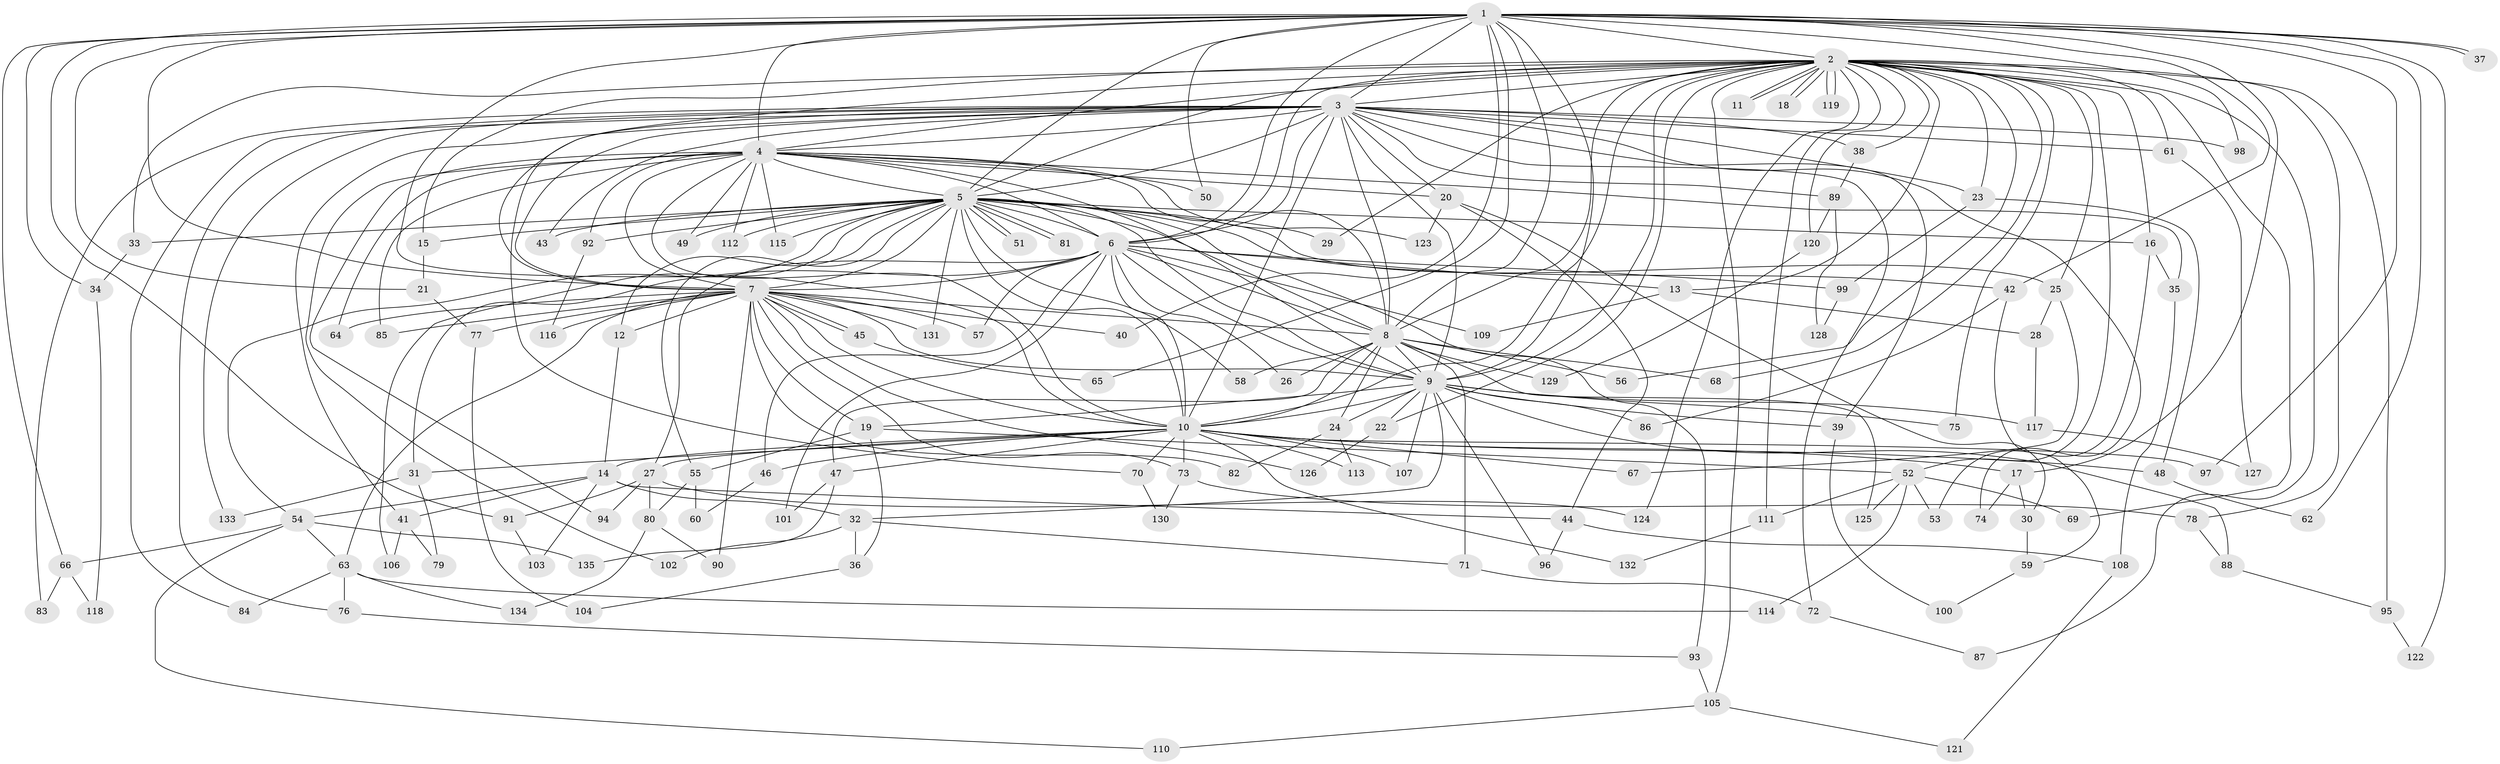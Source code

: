 // Generated by graph-tools (version 1.1) at 2025/34/03/09/25 02:34:55]
// undirected, 135 vertices, 295 edges
graph export_dot {
graph [start="1"]
  node [color=gray90,style=filled];
  1;
  2;
  3;
  4;
  5;
  6;
  7;
  8;
  9;
  10;
  11;
  12;
  13;
  14;
  15;
  16;
  17;
  18;
  19;
  20;
  21;
  22;
  23;
  24;
  25;
  26;
  27;
  28;
  29;
  30;
  31;
  32;
  33;
  34;
  35;
  36;
  37;
  38;
  39;
  40;
  41;
  42;
  43;
  44;
  45;
  46;
  47;
  48;
  49;
  50;
  51;
  52;
  53;
  54;
  55;
  56;
  57;
  58;
  59;
  60;
  61;
  62;
  63;
  64;
  65;
  66;
  67;
  68;
  69;
  70;
  71;
  72;
  73;
  74;
  75;
  76;
  77;
  78;
  79;
  80;
  81;
  82;
  83;
  84;
  85;
  86;
  87;
  88;
  89;
  90;
  91;
  92;
  93;
  94;
  95;
  96;
  97;
  98;
  99;
  100;
  101;
  102;
  103;
  104;
  105;
  106;
  107;
  108;
  109;
  110;
  111;
  112;
  113;
  114;
  115;
  116;
  117;
  118;
  119;
  120;
  121;
  122;
  123;
  124;
  125;
  126;
  127;
  128;
  129;
  130;
  131;
  132;
  133;
  134;
  135;
  1 -- 2;
  1 -- 3;
  1 -- 4;
  1 -- 5;
  1 -- 6;
  1 -- 7;
  1 -- 8;
  1 -- 9;
  1 -- 10;
  1 -- 17;
  1 -- 21;
  1 -- 34;
  1 -- 37;
  1 -- 37;
  1 -- 40;
  1 -- 42;
  1 -- 50;
  1 -- 62;
  1 -- 65;
  1 -- 66;
  1 -- 91;
  1 -- 97;
  1 -- 98;
  1 -- 122;
  2 -- 3;
  2 -- 4;
  2 -- 5;
  2 -- 6;
  2 -- 7;
  2 -- 8;
  2 -- 9;
  2 -- 10;
  2 -- 11;
  2 -- 11;
  2 -- 13;
  2 -- 15;
  2 -- 16;
  2 -- 18;
  2 -- 18;
  2 -- 22;
  2 -- 23;
  2 -- 25;
  2 -- 29;
  2 -- 33;
  2 -- 38;
  2 -- 52;
  2 -- 56;
  2 -- 61;
  2 -- 68;
  2 -- 69;
  2 -- 75;
  2 -- 78;
  2 -- 87;
  2 -- 95;
  2 -- 105;
  2 -- 111;
  2 -- 119;
  2 -- 119;
  2 -- 120;
  2 -- 124;
  3 -- 4;
  3 -- 5;
  3 -- 6;
  3 -- 7;
  3 -- 8;
  3 -- 9;
  3 -- 10;
  3 -- 20;
  3 -- 23;
  3 -- 38;
  3 -- 39;
  3 -- 41;
  3 -- 43;
  3 -- 61;
  3 -- 70;
  3 -- 72;
  3 -- 74;
  3 -- 76;
  3 -- 83;
  3 -- 84;
  3 -- 89;
  3 -- 98;
  3 -- 133;
  4 -- 5;
  4 -- 6;
  4 -- 7;
  4 -- 8;
  4 -- 9;
  4 -- 10;
  4 -- 20;
  4 -- 35;
  4 -- 49;
  4 -- 50;
  4 -- 64;
  4 -- 85;
  4 -- 92;
  4 -- 94;
  4 -- 102;
  4 -- 112;
  4 -- 115;
  4 -- 123;
  5 -- 6;
  5 -- 7;
  5 -- 8;
  5 -- 9;
  5 -- 10;
  5 -- 12;
  5 -- 15;
  5 -- 16;
  5 -- 25;
  5 -- 29;
  5 -- 33;
  5 -- 42;
  5 -- 43;
  5 -- 49;
  5 -- 51;
  5 -- 51;
  5 -- 54;
  5 -- 55;
  5 -- 58;
  5 -- 81;
  5 -- 81;
  5 -- 92;
  5 -- 93;
  5 -- 106;
  5 -- 112;
  5 -- 115;
  5 -- 131;
  6 -- 7;
  6 -- 8;
  6 -- 9;
  6 -- 10;
  6 -- 13;
  6 -- 26;
  6 -- 27;
  6 -- 31;
  6 -- 46;
  6 -- 57;
  6 -- 99;
  6 -- 101;
  6 -- 109;
  7 -- 8;
  7 -- 9;
  7 -- 10;
  7 -- 12;
  7 -- 19;
  7 -- 40;
  7 -- 45;
  7 -- 45;
  7 -- 57;
  7 -- 63;
  7 -- 64;
  7 -- 73;
  7 -- 77;
  7 -- 82;
  7 -- 85;
  7 -- 90;
  7 -- 116;
  7 -- 126;
  7 -- 131;
  8 -- 9;
  8 -- 10;
  8 -- 24;
  8 -- 26;
  8 -- 47;
  8 -- 56;
  8 -- 58;
  8 -- 68;
  8 -- 71;
  8 -- 125;
  8 -- 129;
  9 -- 10;
  9 -- 19;
  9 -- 22;
  9 -- 24;
  9 -- 32;
  9 -- 39;
  9 -- 75;
  9 -- 86;
  9 -- 88;
  9 -- 96;
  9 -- 107;
  9 -- 117;
  10 -- 14;
  10 -- 17;
  10 -- 27;
  10 -- 31;
  10 -- 46;
  10 -- 47;
  10 -- 48;
  10 -- 67;
  10 -- 70;
  10 -- 73;
  10 -- 97;
  10 -- 107;
  10 -- 113;
  10 -- 132;
  12 -- 14;
  13 -- 28;
  13 -- 109;
  14 -- 32;
  14 -- 41;
  14 -- 44;
  14 -- 54;
  14 -- 103;
  15 -- 21;
  16 -- 35;
  16 -- 53;
  17 -- 30;
  17 -- 74;
  19 -- 36;
  19 -- 52;
  19 -- 55;
  20 -- 30;
  20 -- 44;
  20 -- 123;
  21 -- 77;
  22 -- 126;
  23 -- 48;
  23 -- 99;
  24 -- 82;
  24 -- 113;
  25 -- 28;
  25 -- 67;
  27 -- 80;
  27 -- 91;
  27 -- 94;
  27 -- 124;
  28 -- 117;
  30 -- 59;
  31 -- 79;
  31 -- 133;
  32 -- 36;
  32 -- 71;
  32 -- 102;
  33 -- 34;
  34 -- 118;
  35 -- 108;
  36 -- 104;
  38 -- 89;
  39 -- 100;
  41 -- 79;
  41 -- 106;
  42 -- 59;
  42 -- 86;
  44 -- 96;
  44 -- 108;
  45 -- 65;
  46 -- 60;
  47 -- 101;
  47 -- 135;
  48 -- 62;
  52 -- 53;
  52 -- 69;
  52 -- 111;
  52 -- 114;
  52 -- 125;
  54 -- 63;
  54 -- 66;
  54 -- 110;
  54 -- 135;
  55 -- 60;
  55 -- 80;
  59 -- 100;
  61 -- 127;
  63 -- 76;
  63 -- 84;
  63 -- 114;
  63 -- 134;
  66 -- 83;
  66 -- 118;
  70 -- 130;
  71 -- 72;
  72 -- 87;
  73 -- 78;
  73 -- 130;
  76 -- 93;
  77 -- 104;
  78 -- 88;
  80 -- 90;
  80 -- 134;
  88 -- 95;
  89 -- 120;
  89 -- 128;
  91 -- 103;
  92 -- 116;
  93 -- 105;
  95 -- 122;
  99 -- 128;
  105 -- 110;
  105 -- 121;
  108 -- 121;
  111 -- 132;
  117 -- 127;
  120 -- 129;
}
